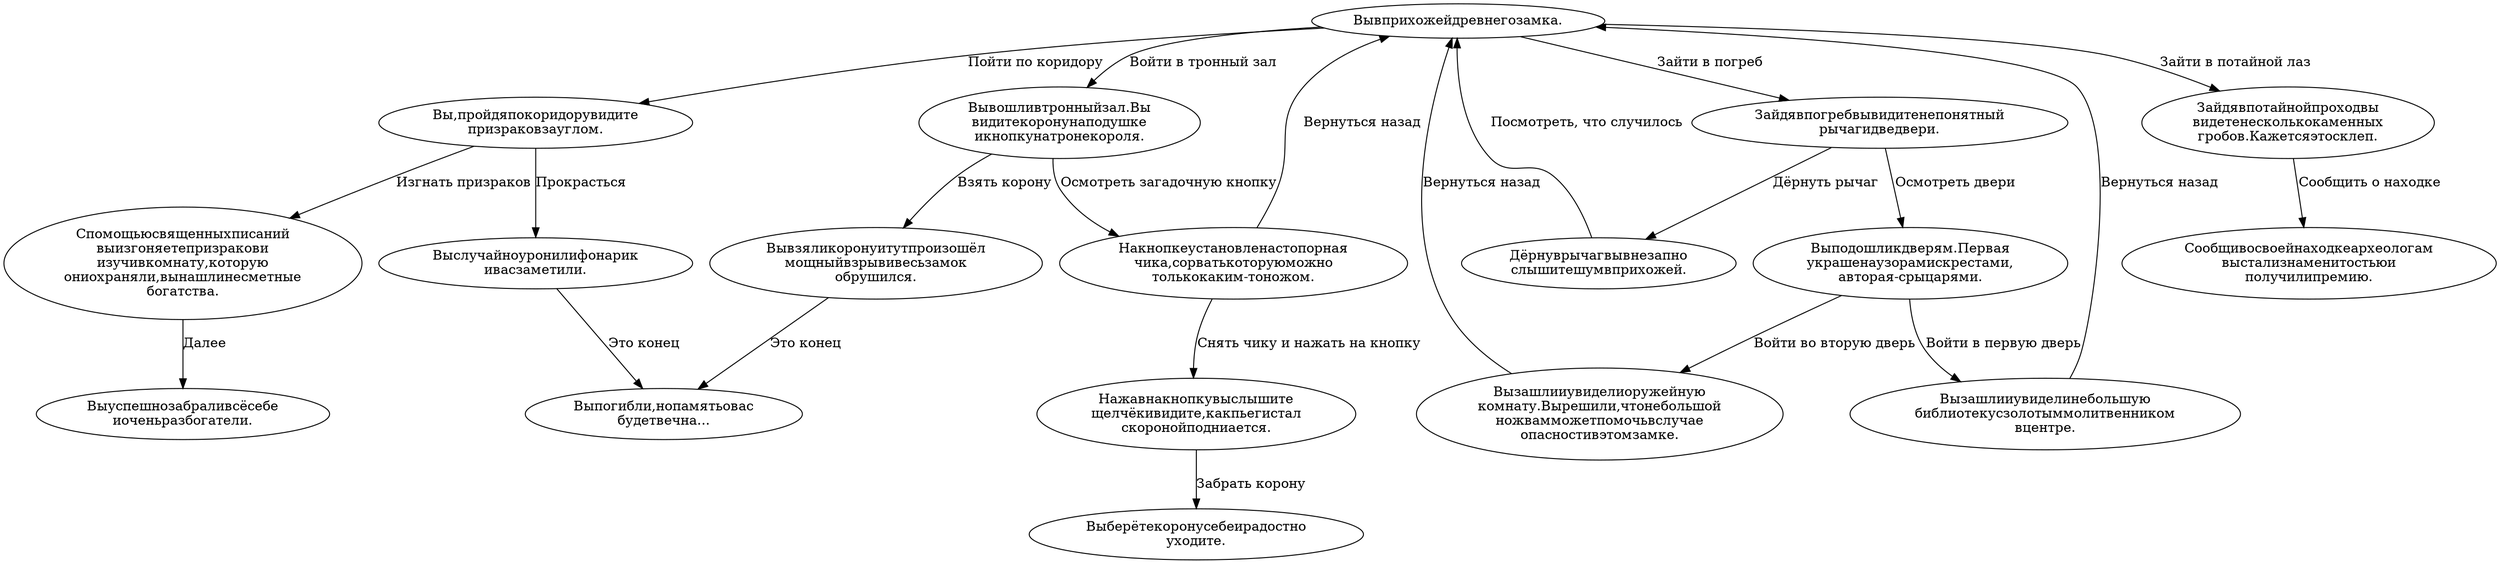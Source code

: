 // Your graph
digraph "Graph for bot" {
	0 [label="Вывприхожейдревнегозамка."]
	1 [label="Вы,пройдяпокоридорувидите
призраковзауглом."]
	2 [label="Вывошливтронныйзал.Вы
видитекоронунаподушке
икнопкунатронекороля."]
	3 [label="Зайдявпогребвывидитенепонятный
рычагидведвери."]
	4 [label="Зайдявпотайнойпроходвы
видетенесколькокаменных
гробов.Кажетсяэтосклеп."]
	5 [label="Сообщивосвоейнаходкеархеологам
выстализнаменитостьюи
получилипремию."]
	6 [label="Спомощьюсвященныхписаний
выизгоняетепризракови
изучивкомнату,которую
ониохраняли,вынашлинесметные
богатства."]
	7 [label="Выслучайноуронилифонарик
ивасзаметили."]
	8 [label="Вывзяликоронуитутпроизошёл
мощныйвзрывивесьзамок
обрушился."]
	9 [label="Накнопкеустановленастопорная
чика,сорватькоторуюможно
толькокаким-тоножом."]
	10 [label="Дёрнуврычагвывнезапно
слышитешумвприхожей."]
	11 [label="Выподошликдверям.Первая
украшенаузорамискрестами,
авторая-срыцарями."]
	12 [label="Выуспешнозабраливсёсебе
иоченьразбогатели."]
	13 [label="Нажавнакнопкувыслышите
щелчёкивидите,какпьегистал
скоронойподниается."]
	14 [label="Вызашлииувиделинебольшую
библиотекусзолотыммолитвенником
вцентре."]
	15 [label="Вызашлииувиделиоружейную
комнату.Вырешили,чтонебольшой
ножвамможетпомочьвслучае
опасностивэтомзамке."]
	16 [label="Выпогибли,нопамятьовас
будетвечна..."]
	17 [label="Выберётекоронусебеирадостно
уходите."]
	0 -> 1 [label="Пойти по коридору"]
	0 -> 2 [label="Войти в тронный зал"]
	0 -> 3 [label="Зайти в погреб"]
	0 -> 4 [label="Зайти в потайной лаз"]
	1 -> 6 [label="Изгнать призраков"]
	1 -> 7 [label="Прокрасться"]
	2 -> 8 [label="Взять корону"]
	2 -> 9 [label="Осмотреть загадочную кнопку"]
	3 -> 10 [label="Дёрнуть рычаг"]
	3 -> 11 [label="Осмотреть двери"]
	4 -> 5 [label="Сообщить о находке"]
	6 -> 12 [label="Далее"]
	7 -> 16 [label="Это конец"]
	8 -> 16 [label="Это конец"]
	9 -> 13 [label="Снять чику и нажать на кнопку"]
	9 -> 0 [label="Вернуться назад"]
	10 -> 0 [label="Посмотреть, что случилось"]
	11 -> 14 [label="Войти в первую дверь"]
	11 -> 15 [label="Войти во вторую дверь"]
	13 -> 17 [label="Забрать корону"]
	14 -> 0 [label="Вернуться назад"]
	15 -> 0 [label="Вернуться назад"]
}
